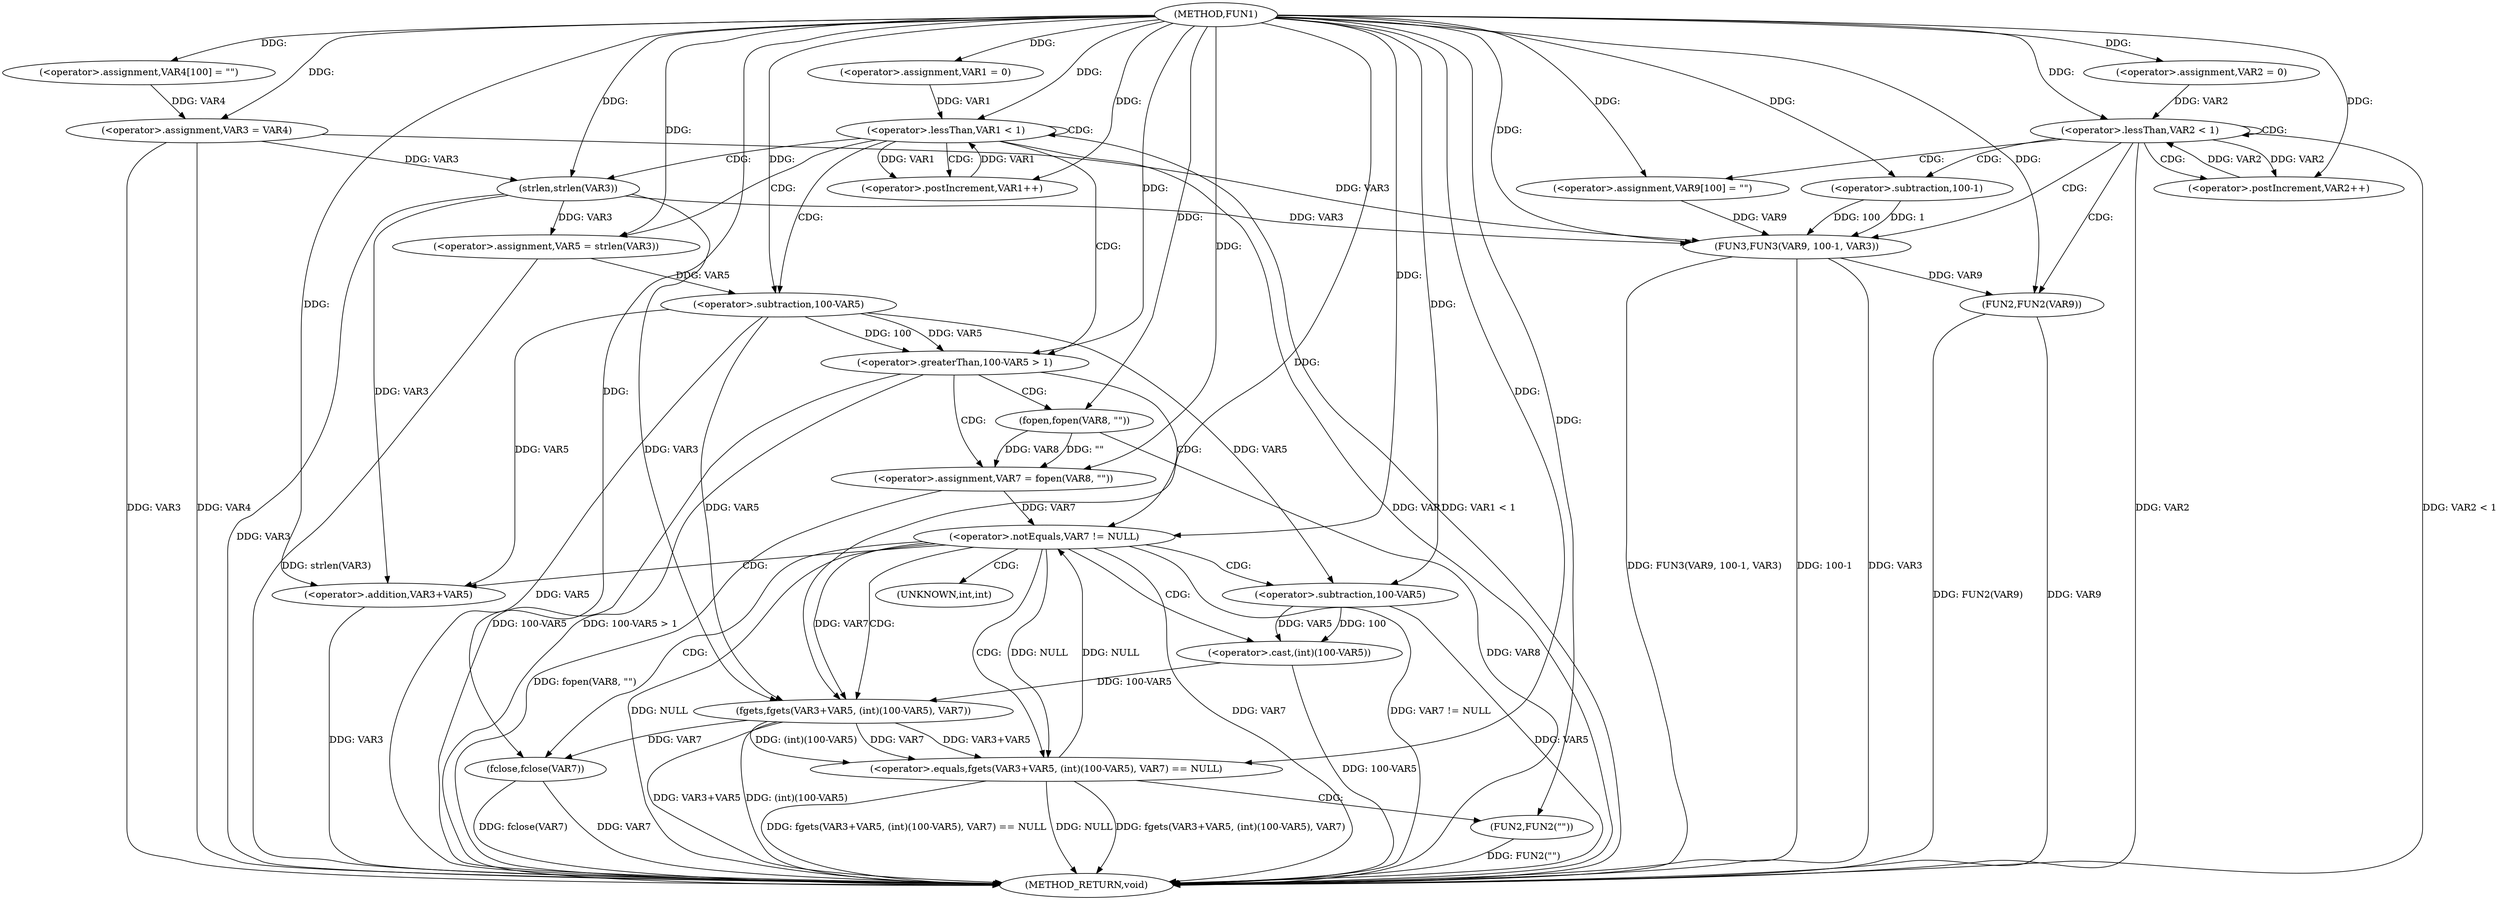 digraph FUN1 {  
"1000100" [label = "(METHOD,FUN1)" ]
"1000187" [label = "(METHOD_RETURN,void)" ]
"1000106" [label = "(<operator>.assignment,VAR4[100] = \"\")" ]
"1000109" [label = "(<operator>.assignment,VAR3 = VAR4)" ]
"1000113" [label = "(<operator>.assignment,VAR1 = 0)" ]
"1000116" [label = "(<operator>.lessThan,VAR1 < 1)" ]
"1000119" [label = "(<operator>.postIncrement,VAR1++)" ]
"1000124" [label = "(<operator>.assignment,VAR5 = strlen(VAR3))" ]
"1000126" [label = "(strlen,strlen(VAR3))" ]
"1000130" [label = "(<operator>.greaterThan,100-VAR5 > 1)" ]
"1000131" [label = "(<operator>.subtraction,100-VAR5)" ]
"1000136" [label = "(<operator>.assignment,VAR7 = fopen(VAR8, \"\"))" ]
"1000138" [label = "(fopen,fopen(VAR8, \"\"))" ]
"1000142" [label = "(<operator>.notEquals,VAR7 != NULL)" ]
"1000147" [label = "(<operator>.equals,fgets(VAR3+VAR5, (int)(100-VAR5), VAR7) == NULL)" ]
"1000148" [label = "(fgets,fgets(VAR3+VAR5, (int)(100-VAR5), VAR7))" ]
"1000149" [label = "(<operator>.addition,VAR3+VAR5)" ]
"1000152" [label = "(<operator>.cast,(int)(100-VAR5))" ]
"1000154" [label = "(<operator>.subtraction,100-VAR5)" ]
"1000160" [label = "(FUN2,FUN2(\"\"))" ]
"1000162" [label = "(fclose,fclose(VAR7))" ]
"1000165" [label = "(<operator>.assignment,VAR2 = 0)" ]
"1000168" [label = "(<operator>.lessThan,VAR2 < 1)" ]
"1000171" [label = "(<operator>.postIncrement,VAR2++)" ]
"1000176" [label = "(<operator>.assignment,VAR9[100] = \"\")" ]
"1000179" [label = "(FUN3,FUN3(VAR9, 100-1, VAR3))" ]
"1000181" [label = "(<operator>.subtraction,100-1)" ]
"1000185" [label = "(FUN2,FUN2(VAR9))" ]
"1000153" [label = "(UNKNOWN,int,int)" ]
  "1000116" -> "1000187"  [ label = "DDG: VAR1"] 
  "1000142" -> "1000187"  [ label = "DDG: VAR7 != NULL"] 
  "1000185" -> "1000187"  [ label = "DDG: FUN2(VAR9)"] 
  "1000168" -> "1000187"  [ label = "DDG: VAR2"] 
  "1000179" -> "1000187"  [ label = "DDG: FUN3(VAR9, 100-1, VAR3)"] 
  "1000160" -> "1000187"  [ label = "DDG: FUN2(\"\")"] 
  "1000138" -> "1000187"  [ label = "DDG: VAR8"] 
  "1000179" -> "1000187"  [ label = "DDG: 100-1"] 
  "1000126" -> "1000187"  [ label = "DDG: VAR3"] 
  "1000131" -> "1000187"  [ label = "DDG: VAR5"] 
  "1000152" -> "1000187"  [ label = "DDG: 100-VAR5"] 
  "1000149" -> "1000187"  [ label = "DDG: VAR3"] 
  "1000168" -> "1000187"  [ label = "DDG: VAR2 < 1"] 
  "1000130" -> "1000187"  [ label = "DDG: 100-VAR5 > 1"] 
  "1000185" -> "1000187"  [ label = "DDG: VAR9"] 
  "1000124" -> "1000187"  [ label = "DDG: strlen(VAR3)"] 
  "1000179" -> "1000187"  [ label = "DDG: VAR3"] 
  "1000148" -> "1000187"  [ label = "DDG: (int)(100-VAR5)"] 
  "1000147" -> "1000187"  [ label = "DDG: NULL"] 
  "1000142" -> "1000187"  [ label = "DDG: NULL"] 
  "1000148" -> "1000187"  [ label = "DDG: VAR3+VAR5"] 
  "1000147" -> "1000187"  [ label = "DDG: fgets(VAR3+VAR5, (int)(100-VAR5), VAR7)"] 
  "1000109" -> "1000187"  [ label = "DDG: VAR3"] 
  "1000142" -> "1000187"  [ label = "DDG: VAR7"] 
  "1000154" -> "1000187"  [ label = "DDG: VAR5"] 
  "1000136" -> "1000187"  [ label = "DDG: fopen(VAR8, \"\")"] 
  "1000162" -> "1000187"  [ label = "DDG: VAR7"] 
  "1000162" -> "1000187"  [ label = "DDG: fclose(VAR7)"] 
  "1000147" -> "1000187"  [ label = "DDG: fgets(VAR3+VAR5, (int)(100-VAR5), VAR7) == NULL"] 
  "1000109" -> "1000187"  [ label = "DDG: VAR4"] 
  "1000116" -> "1000187"  [ label = "DDG: VAR1 < 1"] 
  "1000130" -> "1000187"  [ label = "DDG: 100-VAR5"] 
  "1000100" -> "1000106"  [ label = "DDG: "] 
  "1000106" -> "1000109"  [ label = "DDG: VAR4"] 
  "1000100" -> "1000109"  [ label = "DDG: "] 
  "1000100" -> "1000113"  [ label = "DDG: "] 
  "1000113" -> "1000116"  [ label = "DDG: VAR1"] 
  "1000119" -> "1000116"  [ label = "DDG: VAR1"] 
  "1000100" -> "1000116"  [ label = "DDG: "] 
  "1000116" -> "1000119"  [ label = "DDG: VAR1"] 
  "1000100" -> "1000119"  [ label = "DDG: "] 
  "1000126" -> "1000124"  [ label = "DDG: VAR3"] 
  "1000100" -> "1000124"  [ label = "DDG: "] 
  "1000109" -> "1000126"  [ label = "DDG: VAR3"] 
  "1000100" -> "1000126"  [ label = "DDG: "] 
  "1000131" -> "1000130"  [ label = "DDG: 100"] 
  "1000131" -> "1000130"  [ label = "DDG: VAR5"] 
  "1000100" -> "1000131"  [ label = "DDG: "] 
  "1000124" -> "1000131"  [ label = "DDG: VAR5"] 
  "1000100" -> "1000130"  [ label = "DDG: "] 
  "1000138" -> "1000136"  [ label = "DDG: VAR8"] 
  "1000138" -> "1000136"  [ label = "DDG: \"\""] 
  "1000100" -> "1000136"  [ label = "DDG: "] 
  "1000100" -> "1000138"  [ label = "DDG: "] 
  "1000136" -> "1000142"  [ label = "DDG: VAR7"] 
  "1000100" -> "1000142"  [ label = "DDG: "] 
  "1000147" -> "1000142"  [ label = "DDG: NULL"] 
  "1000148" -> "1000147"  [ label = "DDG: VAR3+VAR5"] 
  "1000148" -> "1000147"  [ label = "DDG: (int)(100-VAR5)"] 
  "1000148" -> "1000147"  [ label = "DDG: VAR7"] 
  "1000126" -> "1000148"  [ label = "DDG: VAR3"] 
  "1000100" -> "1000148"  [ label = "DDG: "] 
  "1000131" -> "1000148"  [ label = "DDG: VAR5"] 
  "1000126" -> "1000149"  [ label = "DDG: VAR3"] 
  "1000100" -> "1000149"  [ label = "DDG: "] 
  "1000131" -> "1000149"  [ label = "DDG: VAR5"] 
  "1000152" -> "1000148"  [ label = "DDG: 100-VAR5"] 
  "1000154" -> "1000152"  [ label = "DDG: 100"] 
  "1000154" -> "1000152"  [ label = "DDG: VAR5"] 
  "1000100" -> "1000154"  [ label = "DDG: "] 
  "1000131" -> "1000154"  [ label = "DDG: VAR5"] 
  "1000142" -> "1000148"  [ label = "DDG: VAR7"] 
  "1000142" -> "1000147"  [ label = "DDG: NULL"] 
  "1000100" -> "1000147"  [ label = "DDG: "] 
  "1000100" -> "1000160"  [ label = "DDG: "] 
  "1000148" -> "1000162"  [ label = "DDG: VAR7"] 
  "1000100" -> "1000162"  [ label = "DDG: "] 
  "1000100" -> "1000165"  [ label = "DDG: "] 
  "1000171" -> "1000168"  [ label = "DDG: VAR2"] 
  "1000165" -> "1000168"  [ label = "DDG: VAR2"] 
  "1000100" -> "1000168"  [ label = "DDG: "] 
  "1000168" -> "1000171"  [ label = "DDG: VAR2"] 
  "1000100" -> "1000171"  [ label = "DDG: "] 
  "1000100" -> "1000176"  [ label = "DDG: "] 
  "1000176" -> "1000179"  [ label = "DDG: VAR9"] 
  "1000100" -> "1000179"  [ label = "DDG: "] 
  "1000181" -> "1000179"  [ label = "DDG: 100"] 
  "1000181" -> "1000179"  [ label = "DDG: 1"] 
  "1000100" -> "1000181"  [ label = "DDG: "] 
  "1000126" -> "1000179"  [ label = "DDG: VAR3"] 
  "1000109" -> "1000179"  [ label = "DDG: VAR3"] 
  "1000179" -> "1000185"  [ label = "DDG: VAR9"] 
  "1000100" -> "1000185"  [ label = "DDG: "] 
  "1000116" -> "1000119"  [ label = "CDG: "] 
  "1000116" -> "1000116"  [ label = "CDG: "] 
  "1000116" -> "1000131"  [ label = "CDG: "] 
  "1000116" -> "1000126"  [ label = "CDG: "] 
  "1000116" -> "1000124"  [ label = "CDG: "] 
  "1000116" -> "1000130"  [ label = "CDG: "] 
  "1000130" -> "1000142"  [ label = "CDG: "] 
  "1000130" -> "1000136"  [ label = "CDG: "] 
  "1000130" -> "1000138"  [ label = "CDG: "] 
  "1000142" -> "1000153"  [ label = "CDG: "] 
  "1000142" -> "1000152"  [ label = "CDG: "] 
  "1000142" -> "1000148"  [ label = "CDG: "] 
  "1000142" -> "1000149"  [ label = "CDG: "] 
  "1000142" -> "1000154"  [ label = "CDG: "] 
  "1000142" -> "1000147"  [ label = "CDG: "] 
  "1000142" -> "1000162"  [ label = "CDG: "] 
  "1000147" -> "1000160"  [ label = "CDG: "] 
  "1000168" -> "1000168"  [ label = "CDG: "] 
  "1000168" -> "1000171"  [ label = "CDG: "] 
  "1000168" -> "1000179"  [ label = "CDG: "] 
  "1000168" -> "1000176"  [ label = "CDG: "] 
  "1000168" -> "1000181"  [ label = "CDG: "] 
  "1000168" -> "1000185"  [ label = "CDG: "] 
}
